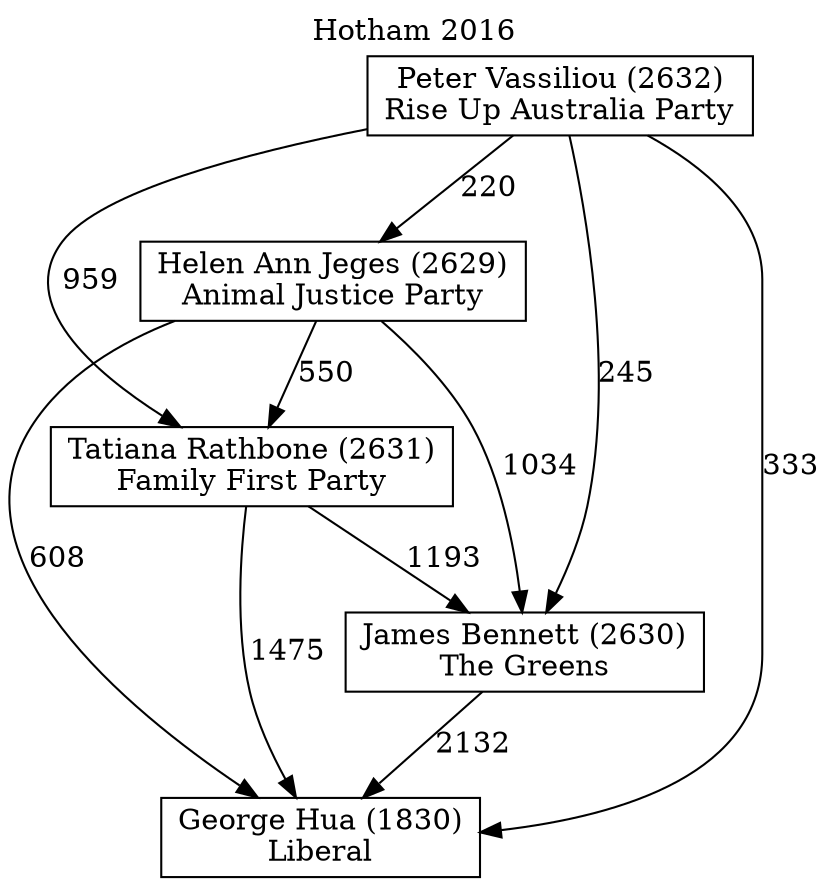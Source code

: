 // House preference flow
digraph "George Hua (1830)_Hotham_2016" {
	graph [label="Hotham 2016" labelloc=t mclimit=10]
	node [shape=box]
	"George Hua (1830)" [label="George Hua (1830)
Liberal"]
	"James Bennett (2630)" [label="James Bennett (2630)
The Greens"]
	"Tatiana Rathbone (2631)" [label="Tatiana Rathbone (2631)
Family First Party"]
	"Peter Vassiliou (2632)" [label="Peter Vassiliou (2632)
Rise Up Australia Party"]
	"Helen Ann Jeges (2629)" [label="Helen Ann Jeges (2629)
Animal Justice Party"]
	"James Bennett (2630)" -> "George Hua (1830)" [label=2132]
	"Helen Ann Jeges (2629)" -> "George Hua (1830)" [label=608]
	"Peter Vassiliou (2632)" -> "Tatiana Rathbone (2631)" [label=959]
	"Peter Vassiliou (2632)" -> "Helen Ann Jeges (2629)" [label=220]
	"Peter Vassiliou (2632)" -> "George Hua (1830)" [label=333]
	"Tatiana Rathbone (2631)" -> "James Bennett (2630)" [label=1193]
	"Peter Vassiliou (2632)" -> "James Bennett (2630)" [label=245]
	"Helen Ann Jeges (2629)" -> "Tatiana Rathbone (2631)" [label=550]
	"Helen Ann Jeges (2629)" -> "James Bennett (2630)" [label=1034]
	"Tatiana Rathbone (2631)" -> "George Hua (1830)" [label=1475]
}
